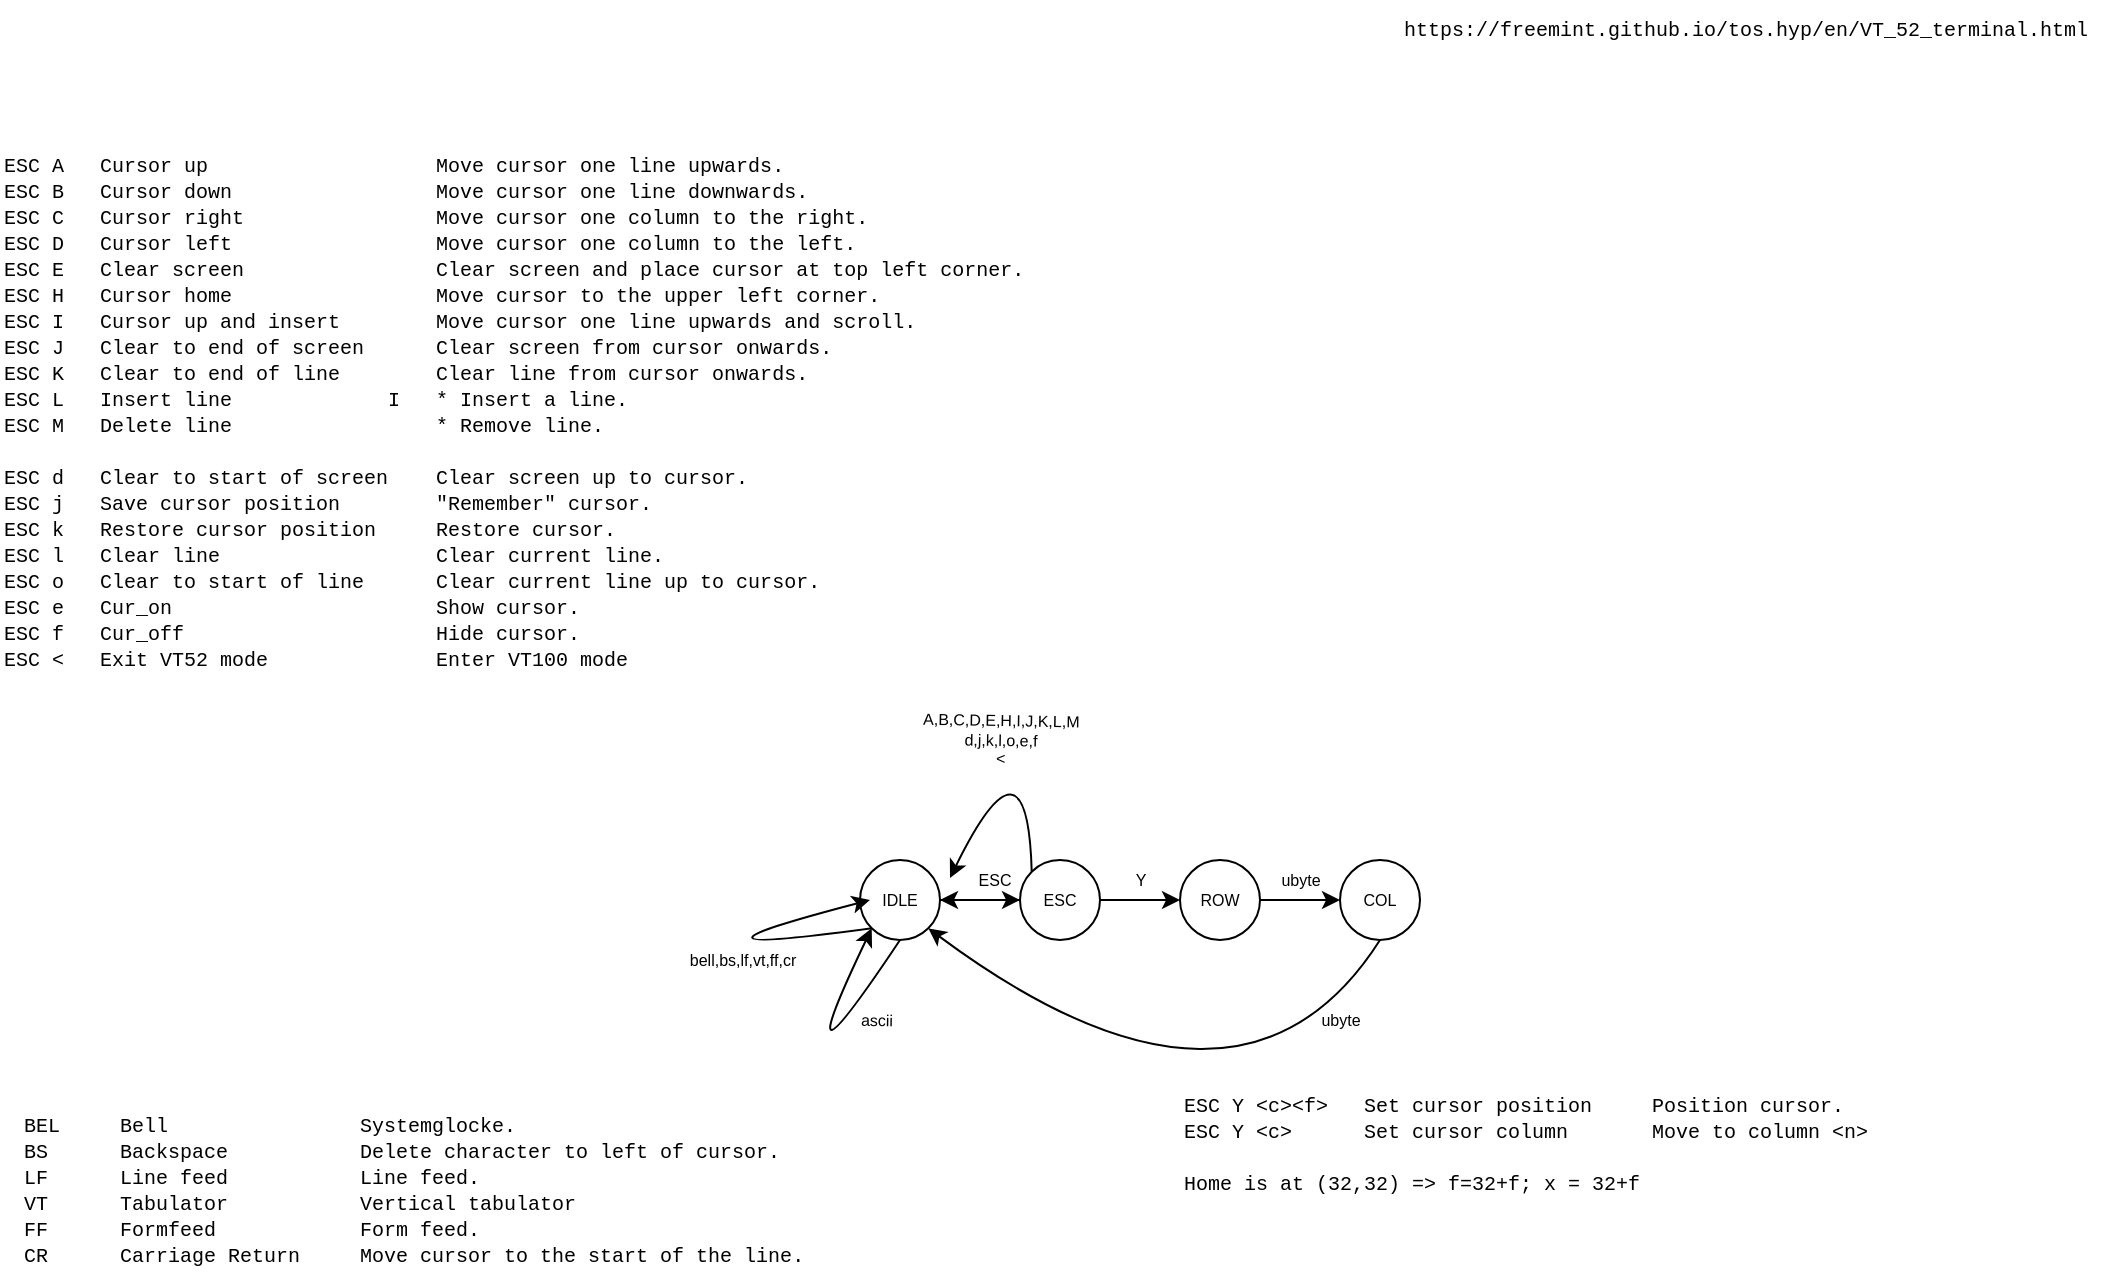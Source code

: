<mxfile>
    <diagram id="c8xOtOYI2xohcxWzqiEW" name="Page-1">
        <mxGraphModel dx="1183" dy="678" grid="1" gridSize="10" guides="1" tooltips="1" connect="1" arrows="1" fold="1" page="1" pageScale="1" pageWidth="1100" pageHeight="850" math="0" shadow="0">
            <root>
                <mxCell id="0"/>
                <mxCell id="1" parent="0"/>
                <mxCell id="7" value="IDLE" style="ellipse;whiteSpace=wrap;html=1;aspect=fixed;fontSize=8;" parent="1" vertex="1">
                    <mxGeometry x="460" y="470" width="40" height="40" as="geometry"/>
                </mxCell>
                <mxCell id="79" value="" style="edgeStyle=none;html=1;fontSize=8;" parent="1" source="17" target="7" edge="1">
                    <mxGeometry relative="1" as="geometry"/>
                </mxCell>
                <mxCell id="17" value="ESC" style="ellipse;whiteSpace=wrap;html=1;aspect=fixed;fontSize=8;" parent="1" vertex="1">
                    <mxGeometry x="540" y="470" width="40" height="40" as="geometry"/>
                </mxCell>
                <mxCell id="18" value="" style="endArrow=classic;html=1;curved=1;exitX=1;exitY=0.5;exitDx=0;exitDy=0;fontSize=8;" parent="1" source="7" target="17" edge="1">
                    <mxGeometry width="50" height="50" relative="1" as="geometry">
                        <mxPoint x="875" y="770" as="sourcePoint"/>
                        <mxPoint x="925" y="720" as="targetPoint"/>
                    </mxGeometry>
                </mxCell>
                <mxCell id="25" value="ESC" style="edgeLabel;html=1;align=center;verticalAlign=middle;resizable=0;points=[];fontSize=8;" parent="18" vertex="1" connectable="0">
                    <mxGeometry x="-0.321" y="2" relative="1" as="geometry">
                        <mxPoint x="13" y="-8" as="offset"/>
                    </mxGeometry>
                </mxCell>
                <mxCell id="19" value="" style="endArrow=classic;html=1;curved=1;exitX=0.5;exitY=1;exitDx=0;exitDy=0;entryX=0;entryY=1;entryDx=0;entryDy=0;" parent="1" source="7" target="7" edge="1">
                    <mxGeometry width="50" height="50" relative="1" as="geometry">
                        <mxPoint x="965" y="790" as="sourcePoint"/>
                        <mxPoint x="705" y="490" as="targetPoint"/>
                        <Array as="points">
                            <mxPoint x="420" y="600"/>
                        </Array>
                    </mxGeometry>
                </mxCell>
                <mxCell id="26" value="ascii" style="edgeLabel;html=1;align=center;verticalAlign=middle;resizable=0;points=[];rotation=1;fontSize=8;" parent="19" vertex="1" connectable="0">
                    <mxGeometry x="-0.464" y="1" relative="1" as="geometry">
                        <mxPoint x="19" y="-9" as="offset"/>
                    </mxGeometry>
                </mxCell>
                <mxCell id="21" value="" style="endArrow=classic;html=1;curved=1;exitX=0;exitY=1;exitDx=0;exitDy=0;fontSize=8;" parent="1" source="7" edge="1">
                    <mxGeometry width="50" height="50" relative="1" as="geometry">
                        <mxPoint x="415" y="540" as="sourcePoint"/>
                        <mxPoint x="465" y="490" as="targetPoint"/>
                        <Array as="points">
                            <mxPoint x="350" y="520"/>
                        </Array>
                    </mxGeometry>
                </mxCell>
                <mxCell id="33" value="bell,bs,lf,vt,ff,cr" style="edgeLabel;html=1;align=center;verticalAlign=middle;resizable=0;points=[];fontSize=8;" parent="21" vertex="1" connectable="0">
                    <mxGeometry x="0.592" y="-2" relative="1" as="geometry">
                        <mxPoint x="-18" y="16" as="offset"/>
                    </mxGeometry>
                </mxCell>
                <mxCell id="66" value="&lt;div&gt;&lt;font face=&quot;Courier New&quot;&gt;BEL&amp;nbsp; &amp;nbsp; &amp;nbsp;Bell&amp;nbsp; &amp;nbsp; &amp;nbsp; &amp;nbsp; &amp;nbsp; &amp;nbsp; &amp;nbsp; &amp;nbsp; Systemglocke.&lt;/font&gt;&lt;/div&gt;&lt;div&gt;&lt;font face=&quot;Courier New&quot;&gt;BS&amp;nbsp; &amp;nbsp; &amp;nbsp; Backspace&amp;nbsp; &amp;nbsp; &amp;nbsp; &amp;nbsp; &amp;nbsp; &amp;nbsp;Delete character to left of cursor.&lt;/font&gt;&lt;/div&gt;&lt;div&gt;&lt;font face=&quot;Courier New&quot;&gt;LF&amp;nbsp; &amp;nbsp; &amp;nbsp; Line feed&amp;nbsp; &amp;nbsp; &amp;nbsp; &amp;nbsp; &amp;nbsp; &amp;nbsp;Line feed.&lt;/font&gt;&lt;/div&gt;&lt;div&gt;&lt;font face=&quot;Courier New&quot;&gt;VT&amp;nbsp; &amp;nbsp; &amp;nbsp; Tabulator&amp;nbsp; &amp;nbsp; &amp;nbsp; &amp;nbsp; &amp;nbsp; &amp;nbsp;Vertical tabulator&lt;/font&gt;&lt;/div&gt;&lt;div&gt;&lt;font face=&quot;Courier New&quot;&gt;FF&amp;nbsp; &amp;nbsp; &amp;nbsp; Formfeed&amp;nbsp; &amp;nbsp; &amp;nbsp; &amp;nbsp; &amp;nbsp; &amp;nbsp; Form feed.&lt;/font&gt;&lt;/div&gt;&lt;div&gt;&lt;font face=&quot;Courier New&quot;&gt;CR&amp;nbsp; &amp;nbsp; &amp;nbsp; Carriage Return&amp;nbsp; &amp;nbsp; &amp;nbsp;Move cursor to the start of the line.&lt;/font&gt;&lt;/div&gt;" style="text;html=1;strokeColor=none;fillColor=none;align=left;verticalAlign=top;whiteSpace=wrap;rounded=0;fontSize=10;" parent="1" vertex="1">
                    <mxGeometry x="40" y="590" width="440" height="90" as="geometry"/>
                </mxCell>
                <mxCell id="69" value="&lt;div&gt;&lt;font face=&quot;Courier New&quot;&gt;ESC A&amp;nbsp; &amp;nbsp;Cursor up&amp;nbsp; &amp;nbsp; &amp;nbsp; &amp;nbsp; &amp;nbsp; &amp;nbsp; &amp;nbsp; &amp;nbsp; &amp;nbsp; &amp;nbsp;Move cursor one line upwards.&lt;/font&gt;&lt;/div&gt;&lt;div&gt;&lt;font face=&quot;Courier New&quot;&gt;ESC B&amp;nbsp; &amp;nbsp;Cursor down&amp;nbsp; &amp;nbsp; &amp;nbsp; &amp;nbsp; &amp;nbsp; &amp;nbsp; &amp;nbsp; &amp;nbsp; &amp;nbsp;Move cursor one line downwards.&lt;/font&gt;&lt;/div&gt;&lt;div&gt;&lt;font face=&quot;Courier New&quot;&gt;ESC C&amp;nbsp; &amp;nbsp;Cursor right&amp;nbsp; &amp;nbsp; &amp;nbsp; &amp;nbsp; &amp;nbsp; &amp;nbsp; &amp;nbsp; &amp;nbsp; Move cursor one column to the right.&lt;/font&gt;&lt;/div&gt;&lt;div&gt;&lt;font face=&quot;Courier New&quot;&gt;ESC D&amp;nbsp; &amp;nbsp;Cursor left&amp;nbsp; &amp;nbsp; &amp;nbsp; &amp;nbsp; &amp;nbsp; &amp;nbsp; &amp;nbsp; &amp;nbsp; &amp;nbsp;Move cursor one column to the left.&lt;/font&gt;&lt;/div&gt;&lt;div&gt;&lt;font face=&quot;Courier New&quot;&gt;ESC E&amp;nbsp; &amp;nbsp;Clear screen&amp;nbsp; &amp;nbsp; &amp;nbsp; &amp;nbsp; &amp;nbsp; &amp;nbsp; &amp;nbsp; &amp;nbsp; Clear screen and place cursor at top left corner.&lt;/font&gt;&lt;/div&gt;&lt;div&gt;&lt;font face=&quot;Courier New&quot;&gt;ESC H&amp;nbsp; &amp;nbsp;Cursor home&amp;nbsp; &amp;nbsp; &amp;nbsp; &amp;nbsp; &amp;nbsp; &amp;nbsp; &amp;nbsp; &amp;nbsp; &amp;nbsp;Move cursor to the upper left corner.&lt;/font&gt;&lt;/div&gt;&lt;div&gt;&lt;font face=&quot;Courier New&quot;&gt;ESC I&amp;nbsp; &amp;nbsp;Cursor up and insert&amp;nbsp; &amp;nbsp; &amp;nbsp; &amp;nbsp; Move cursor one line upwards and scroll.&lt;/font&gt;&lt;/div&gt;&lt;div&gt;&lt;font face=&quot;Courier New&quot;&gt;ESC J&amp;nbsp; &amp;nbsp;Clear to end of screen&amp;nbsp; &amp;nbsp; &amp;nbsp; Clear screen from cursor onwards.&lt;/font&gt;&lt;/div&gt;&lt;div&gt;&lt;font face=&quot;Courier New&quot;&gt;ESC K&amp;nbsp; &amp;nbsp;Clear to end of line&amp;nbsp; &amp;nbsp; &amp;nbsp; &amp;nbsp; Clear line from cursor onwards.&lt;/font&gt;&lt;/div&gt;&lt;div&gt;&lt;font face=&quot;Courier New&quot;&gt;ESC L&amp;nbsp; &amp;nbsp;Insert line&amp;nbsp; &amp;nbsp; &amp;nbsp; &amp;nbsp; &amp;nbsp; &amp;nbsp; &amp;nbsp;I&amp;nbsp; &amp;nbsp;* Insert a line.&lt;/font&gt;&lt;/div&gt;&lt;div&gt;&lt;font face=&quot;Courier New&quot;&gt;ESC M&amp;nbsp; &amp;nbsp;Delete line&amp;nbsp; &amp;nbsp; &amp;nbsp; &amp;nbsp; &amp;nbsp; &amp;nbsp; &amp;nbsp; &amp;nbsp; &amp;nbsp;* Remove line.&lt;/font&gt;&lt;/div&gt;&lt;div&gt;&lt;font face=&quot;Courier New&quot;&gt;&lt;br&gt;&lt;/font&gt;&lt;/div&gt;&lt;div&gt;&lt;font face=&quot;Courier New&quot;&gt;ESC d&amp;nbsp; &amp;nbsp;Clear to start of screen&amp;nbsp; &amp;nbsp; Clear screen up to cursor.&lt;/font&gt;&lt;/div&gt;&lt;div&gt;&lt;font face=&quot;Courier New&quot;&gt;ESC j&amp;nbsp; &amp;nbsp;Save cursor position&amp;nbsp; &amp;nbsp; &amp;nbsp; &amp;nbsp; &quot;Remember&quot; cursor.&lt;/font&gt;&lt;/div&gt;&lt;div&gt;&lt;font face=&quot;Courier New&quot;&gt;ESC k&amp;nbsp; &amp;nbsp;Restore cursor position&amp;nbsp; &amp;nbsp; &amp;nbsp;Restore cursor.&lt;/font&gt;&lt;/div&gt;&lt;div&gt;&lt;font face=&quot;Courier New&quot;&gt;ESC l&amp;nbsp; &amp;nbsp;Clear line&amp;nbsp; &amp;nbsp; &amp;nbsp; &amp;nbsp; &amp;nbsp; &amp;nbsp; &amp;nbsp; &amp;nbsp; &amp;nbsp; Clear current line.&lt;/font&gt;&lt;/div&gt;&lt;div&gt;&lt;font face=&quot;Courier New&quot;&gt;ESC o&amp;nbsp; &amp;nbsp;Clear to start of line&amp;nbsp; &amp;nbsp; &amp;nbsp; Clear current line up to cursor.&lt;/font&gt;&lt;/div&gt;&lt;div&gt;&lt;font face=&quot;Courier New&quot;&gt;ESC e&amp;nbsp; &amp;nbsp;Cur_on&amp;nbsp; &amp;nbsp; &amp;nbsp; &amp;nbsp; &amp;nbsp; &amp;nbsp; &amp;nbsp; &amp;nbsp; &amp;nbsp; &amp;nbsp; &amp;nbsp; Show cursor.&lt;/font&gt;&lt;/div&gt;&lt;div&gt;&lt;font face=&quot;Courier New&quot;&gt;ESC f&amp;nbsp; &amp;nbsp;Cur_off&amp;nbsp; &amp;nbsp; &amp;nbsp; &amp;nbsp; &amp;nbsp; &amp;nbsp; &amp;nbsp; &amp;nbsp; &amp;nbsp; &amp;nbsp; &amp;nbsp;Hide cursor.&lt;/font&gt;&lt;/div&gt;&lt;div&gt;&lt;font face=&quot;Courier New&quot;&gt;ESC &amp;lt;&amp;nbsp; &amp;nbsp;Exit VT52 mode&amp;nbsp; &amp;nbsp; &amp;nbsp; &amp;nbsp; &amp;nbsp; &amp;nbsp; &amp;nbsp; Enter VT100 mode&lt;/font&gt;&lt;/div&gt;&lt;div&gt;&lt;br&gt;&lt;/div&gt;&lt;div&gt;&lt;/div&gt;" style="text;html=1;strokeColor=none;fillColor=none;align=left;verticalAlign=top;whiteSpace=wrap;rounded=0;fontSize=10;" parent="1" vertex="1">
                    <mxGeometry x="30" y="110" width="530" height="280" as="geometry"/>
                </mxCell>
                <mxCell id="70" value="&lt;div&gt;&lt;font face=&quot;Courier New&quot;&gt;ESC Y &amp;lt;c&amp;gt;&amp;lt;f&amp;gt;&amp;nbsp; &amp;nbsp;Set cursor position&amp;nbsp; &amp;nbsp; &amp;nbsp;Position cursor.&lt;/font&gt;&lt;/div&gt;&lt;div&gt;&lt;font face=&quot;Courier New&quot;&gt;ESC Y &amp;lt;c&amp;gt;&amp;nbsp; &amp;nbsp; &amp;nbsp; Set cursor column&amp;nbsp; &amp;nbsp; &amp;nbsp; &amp;nbsp;Move to column &amp;lt;n&amp;gt;&lt;/font&gt;&lt;/div&gt;&lt;div&gt;&lt;font face=&quot;Courier New&quot;&gt;&lt;br&gt;&lt;/font&gt;&lt;/div&gt;&lt;div&gt;&lt;font face=&quot;Courier New&quot;&gt;Home is at (32,32) =&amp;gt; f=32+f; x = 32+f&lt;/font&gt;&lt;/div&gt;" style="text;html=1;strokeColor=none;fillColor=none;align=left;verticalAlign=top;whiteSpace=wrap;rounded=0;fontSize=10;" parent="1" vertex="1">
                    <mxGeometry x="620" y="580" width="370" height="70" as="geometry"/>
                </mxCell>
                <mxCell id="76" value="" style="endArrow=classic;html=1;curved=1;exitX=0;exitY=0;exitDx=0;exitDy=0;entryX=0.905;entryY=0.225;entryDx=0;entryDy=0;entryPerimeter=0;fontSize=8;" parent="1" source="17" edge="1">
                    <mxGeometry width="50" height="50" relative="1" as="geometry">
                        <mxPoint x="608.8" y="470" as="sourcePoint"/>
                        <mxPoint x="505.0" y="479" as="targetPoint"/>
                        <Array as="points">
                            <mxPoint x="543.8" y="400"/>
                        </Array>
                    </mxGeometry>
                </mxCell>
                <mxCell id="77" value="A,B,C,D,E,H,I,J,K,L,M&lt;br&gt;d,j,k,l,o,e,f&lt;br&gt;&amp;lt;" style="edgeLabel;html=1;align=center;verticalAlign=middle;resizable=0;points=[];rotation=1;fontSize=8;labelBackgroundColor=none;" parent="76" vertex="1" connectable="0">
                    <mxGeometry x="-0.464" y="1" relative="1" as="geometry">
                        <mxPoint x="-14" y="-22" as="offset"/>
                    </mxGeometry>
                </mxCell>
                <mxCell id="78" value="ROW" style="ellipse;whiteSpace=wrap;html=1;aspect=fixed;fontSize=8;" parent="1" vertex="1">
                    <mxGeometry x="620" y="470" width="40" height="40" as="geometry"/>
                </mxCell>
                <mxCell id="80" value="" style="endArrow=classic;html=1;curved=1;exitX=1;exitY=0.5;exitDx=0;exitDy=0;entryX=0;entryY=0.5;entryDx=0;entryDy=0;fontSize=8;" parent="1" source="17" target="78" edge="1">
                    <mxGeometry width="50" height="50" relative="1" as="geometry">
                        <mxPoint x="625" y="490" as="sourcePoint"/>
                        <mxPoint x="700" y="490" as="targetPoint"/>
                    </mxGeometry>
                </mxCell>
                <mxCell id="81" value="Y" style="edgeLabel;html=1;align=center;verticalAlign=middle;resizable=0;points=[];fontSize=8;" parent="80" vertex="1" connectable="0">
                    <mxGeometry x="-0.321" y="2" relative="1" as="geometry">
                        <mxPoint x="6" y="-8" as="offset"/>
                    </mxGeometry>
                </mxCell>
                <mxCell id="82" value="COL" style="ellipse;whiteSpace=wrap;html=1;aspect=fixed;fontSize=8;" parent="1" vertex="1">
                    <mxGeometry x="700" y="470" width="40" height="40" as="geometry"/>
                </mxCell>
                <mxCell id="84" value="" style="endArrow=classic;html=1;curved=1;exitX=1;exitY=0.5;exitDx=0;exitDy=0;entryX=0;entryY=0.5;entryDx=0;entryDy=0;fontSize=8;" parent="1" source="78" target="82" edge="1">
                    <mxGeometry width="50" height="50" relative="1" as="geometry">
                        <mxPoint x="590" y="500" as="sourcePoint"/>
                        <mxPoint x="630.0" y="500" as="targetPoint"/>
                    </mxGeometry>
                </mxCell>
                <mxCell id="85" value="ubyte" style="edgeLabel;html=1;align=center;verticalAlign=middle;resizable=0;points=[];fontSize=8;" parent="84" vertex="1" connectable="0">
                    <mxGeometry x="-0.321" y="2" relative="1" as="geometry">
                        <mxPoint x="6" y="-8" as="offset"/>
                    </mxGeometry>
                </mxCell>
                <mxCell id="86" value="" style="endArrow=classic;html=1;curved=1;exitX=0.5;exitY=1;exitDx=0;exitDy=0;entryX=1;entryY=1;entryDx=0;entryDy=0;fontSize=8;" parent="1" source="82" target="7" edge="1">
                    <mxGeometry width="50" height="50" relative="1" as="geometry">
                        <mxPoint x="670" y="500" as="sourcePoint"/>
                        <mxPoint x="710" y="500" as="targetPoint"/>
                        <Array as="points">
                            <mxPoint x="650" y="620"/>
                        </Array>
                    </mxGeometry>
                </mxCell>
                <mxCell id="87" value="ubyte" style="edgeLabel;html=1;align=center;verticalAlign=middle;resizable=0;points=[];fontSize=8;" parent="86" vertex="1" connectable="0">
                    <mxGeometry x="-0.321" y="2" relative="1" as="geometry">
                        <mxPoint x="37" y="-54" as="offset"/>
                    </mxGeometry>
                </mxCell>
                <mxCell id="90" value="&lt;font face=&quot;Courier New&quot;&gt;https://freemint.github.io/tos.hyp/en/VT_52_terminal.html&lt;/font&gt;" style="text;html=1;strokeColor=none;fillColor=none;align=left;verticalAlign=middle;whiteSpace=wrap;rounded=0;fontSize=10;" parent="1" vertex="1">
                    <mxGeometry x="730" y="40" width="350" height="30" as="geometry"/>
                </mxCell>
            </root>
        </mxGraphModel>
    </diagram>
</mxfile>